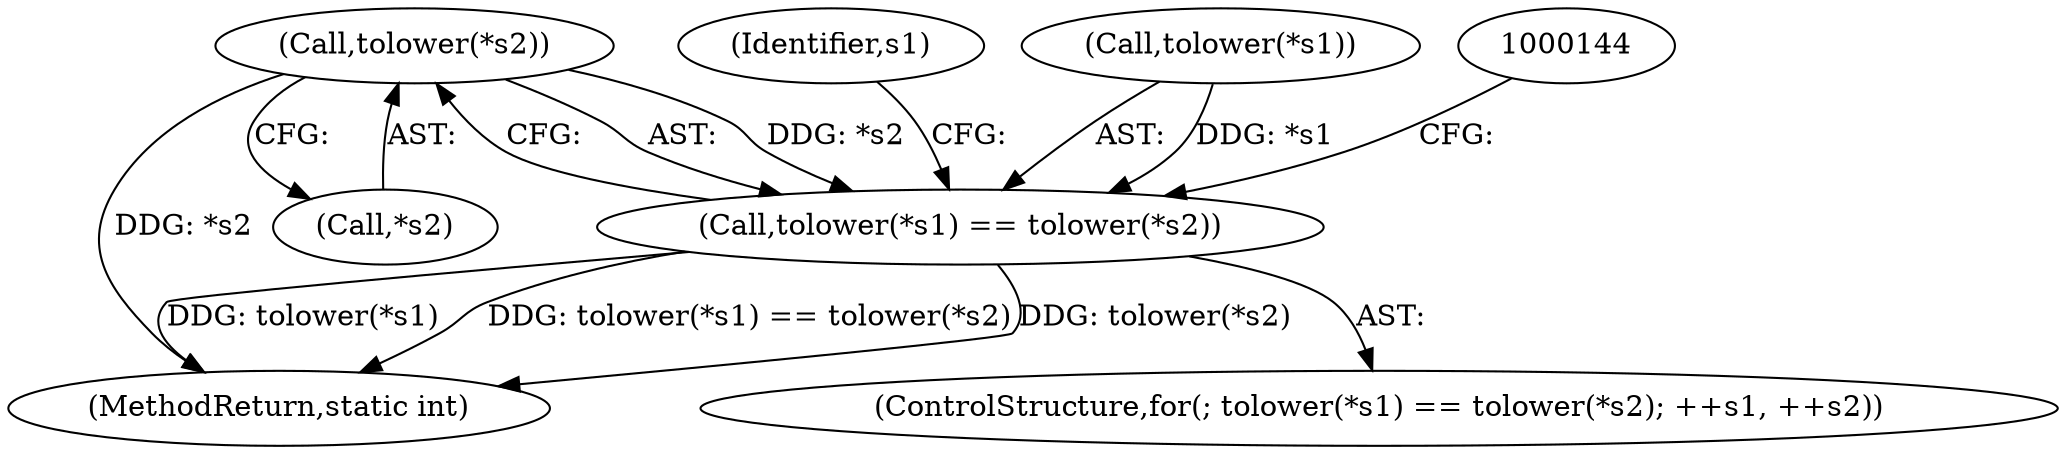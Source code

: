 digraph "0_iperf_91f2fa59e8ed80dfbf400add0164ee0e508e412a_31@pointer" {
"1000124" [label="(Call,tolower(*s2))"];
"1000120" [label="(Call,tolower(*s1) == tolower(*s2))"];
"1000135" [label="(Identifier,s1)"];
"1000124" [label="(Call,tolower(*s2))"];
"1000121" [label="(Call,tolower(*s1))"];
"1000119" [label="(ControlStructure,for(; tolower(*s1) == tolower(*s2); ++s1, ++s2))"];
"1000125" [label="(Call,*s2)"];
"1000151" [label="(MethodReturn,static int)"];
"1000120" [label="(Call,tolower(*s1) == tolower(*s2))"];
"1000124" -> "1000120"  [label="AST: "];
"1000124" -> "1000125"  [label="CFG: "];
"1000125" -> "1000124"  [label="AST: "];
"1000120" -> "1000124"  [label="CFG: "];
"1000124" -> "1000151"  [label="DDG: *s2"];
"1000124" -> "1000120"  [label="DDG: *s2"];
"1000120" -> "1000119"  [label="AST: "];
"1000121" -> "1000120"  [label="AST: "];
"1000135" -> "1000120"  [label="CFG: "];
"1000144" -> "1000120"  [label="CFG: "];
"1000120" -> "1000151"  [label="DDG: tolower(*s1)"];
"1000120" -> "1000151"  [label="DDG: tolower(*s1) == tolower(*s2)"];
"1000120" -> "1000151"  [label="DDG: tolower(*s2)"];
"1000121" -> "1000120"  [label="DDG: *s1"];
}
